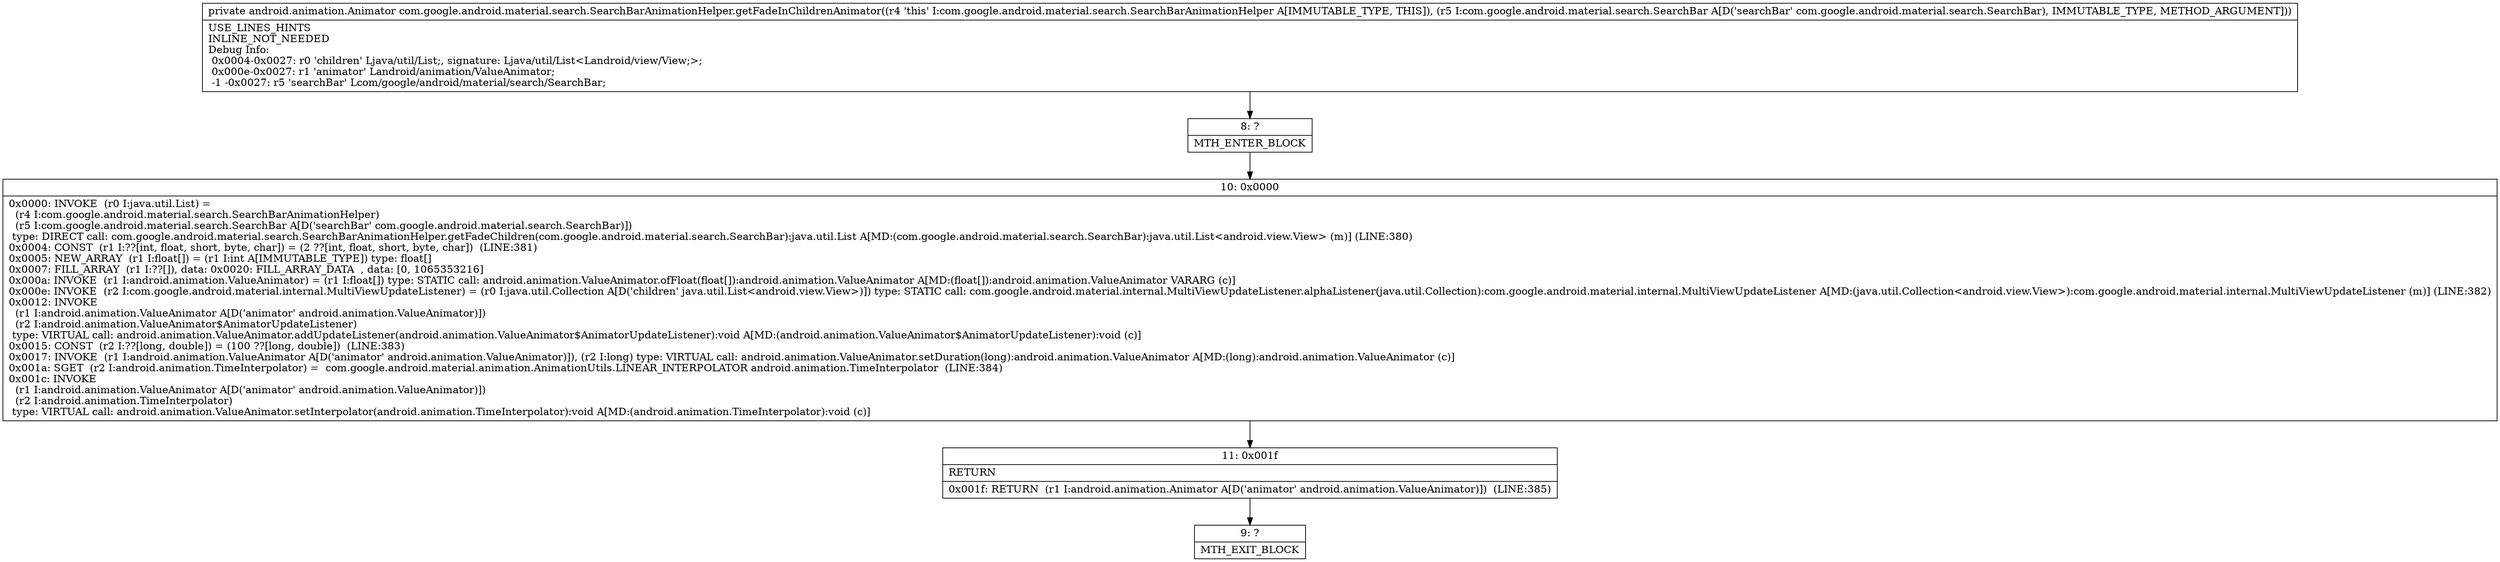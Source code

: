 digraph "CFG forcom.google.android.material.search.SearchBarAnimationHelper.getFadeInChildrenAnimator(Lcom\/google\/android\/material\/search\/SearchBar;)Landroid\/animation\/Animator;" {
Node_8 [shape=record,label="{8\:\ ?|MTH_ENTER_BLOCK\l}"];
Node_10 [shape=record,label="{10\:\ 0x0000|0x0000: INVOKE  (r0 I:java.util.List) = \l  (r4 I:com.google.android.material.search.SearchBarAnimationHelper)\l  (r5 I:com.google.android.material.search.SearchBar A[D('searchBar' com.google.android.material.search.SearchBar)])\l type: DIRECT call: com.google.android.material.search.SearchBarAnimationHelper.getFadeChildren(com.google.android.material.search.SearchBar):java.util.List A[MD:(com.google.android.material.search.SearchBar):java.util.List\<android.view.View\> (m)] (LINE:380)\l0x0004: CONST  (r1 I:??[int, float, short, byte, char]) = (2 ??[int, float, short, byte, char])  (LINE:381)\l0x0005: NEW_ARRAY  (r1 I:float[]) = (r1 I:int A[IMMUTABLE_TYPE]) type: float[] \l0x0007: FILL_ARRAY  (r1 I:??[]), data: 0x0020: FILL_ARRAY_DATA  , data: [0, 1065353216] \l0x000a: INVOKE  (r1 I:android.animation.ValueAnimator) = (r1 I:float[]) type: STATIC call: android.animation.ValueAnimator.ofFloat(float[]):android.animation.ValueAnimator A[MD:(float[]):android.animation.ValueAnimator VARARG (c)]\l0x000e: INVOKE  (r2 I:com.google.android.material.internal.MultiViewUpdateListener) = (r0 I:java.util.Collection A[D('children' java.util.List\<android.view.View\>)]) type: STATIC call: com.google.android.material.internal.MultiViewUpdateListener.alphaListener(java.util.Collection):com.google.android.material.internal.MultiViewUpdateListener A[MD:(java.util.Collection\<android.view.View\>):com.google.android.material.internal.MultiViewUpdateListener (m)] (LINE:382)\l0x0012: INVOKE  \l  (r1 I:android.animation.ValueAnimator A[D('animator' android.animation.ValueAnimator)])\l  (r2 I:android.animation.ValueAnimator$AnimatorUpdateListener)\l type: VIRTUAL call: android.animation.ValueAnimator.addUpdateListener(android.animation.ValueAnimator$AnimatorUpdateListener):void A[MD:(android.animation.ValueAnimator$AnimatorUpdateListener):void (c)]\l0x0015: CONST  (r2 I:??[long, double]) = (100 ??[long, double])  (LINE:383)\l0x0017: INVOKE  (r1 I:android.animation.ValueAnimator A[D('animator' android.animation.ValueAnimator)]), (r2 I:long) type: VIRTUAL call: android.animation.ValueAnimator.setDuration(long):android.animation.ValueAnimator A[MD:(long):android.animation.ValueAnimator (c)]\l0x001a: SGET  (r2 I:android.animation.TimeInterpolator) =  com.google.android.material.animation.AnimationUtils.LINEAR_INTERPOLATOR android.animation.TimeInterpolator  (LINE:384)\l0x001c: INVOKE  \l  (r1 I:android.animation.ValueAnimator A[D('animator' android.animation.ValueAnimator)])\l  (r2 I:android.animation.TimeInterpolator)\l type: VIRTUAL call: android.animation.ValueAnimator.setInterpolator(android.animation.TimeInterpolator):void A[MD:(android.animation.TimeInterpolator):void (c)]\l}"];
Node_11 [shape=record,label="{11\:\ 0x001f|RETURN\l|0x001f: RETURN  (r1 I:android.animation.Animator A[D('animator' android.animation.ValueAnimator)])  (LINE:385)\l}"];
Node_9 [shape=record,label="{9\:\ ?|MTH_EXIT_BLOCK\l}"];
MethodNode[shape=record,label="{private android.animation.Animator com.google.android.material.search.SearchBarAnimationHelper.getFadeInChildrenAnimator((r4 'this' I:com.google.android.material.search.SearchBarAnimationHelper A[IMMUTABLE_TYPE, THIS]), (r5 I:com.google.android.material.search.SearchBar A[D('searchBar' com.google.android.material.search.SearchBar), IMMUTABLE_TYPE, METHOD_ARGUMENT]))  | USE_LINES_HINTS\lINLINE_NOT_NEEDED\lDebug Info:\l  0x0004\-0x0027: r0 'children' Ljava\/util\/List;, signature: Ljava\/util\/List\<Landroid\/view\/View;\>;\l  0x000e\-0x0027: r1 'animator' Landroid\/animation\/ValueAnimator;\l  \-1 \-0x0027: r5 'searchBar' Lcom\/google\/android\/material\/search\/SearchBar;\l}"];
MethodNode -> Node_8;Node_8 -> Node_10;
Node_10 -> Node_11;
Node_11 -> Node_9;
}

